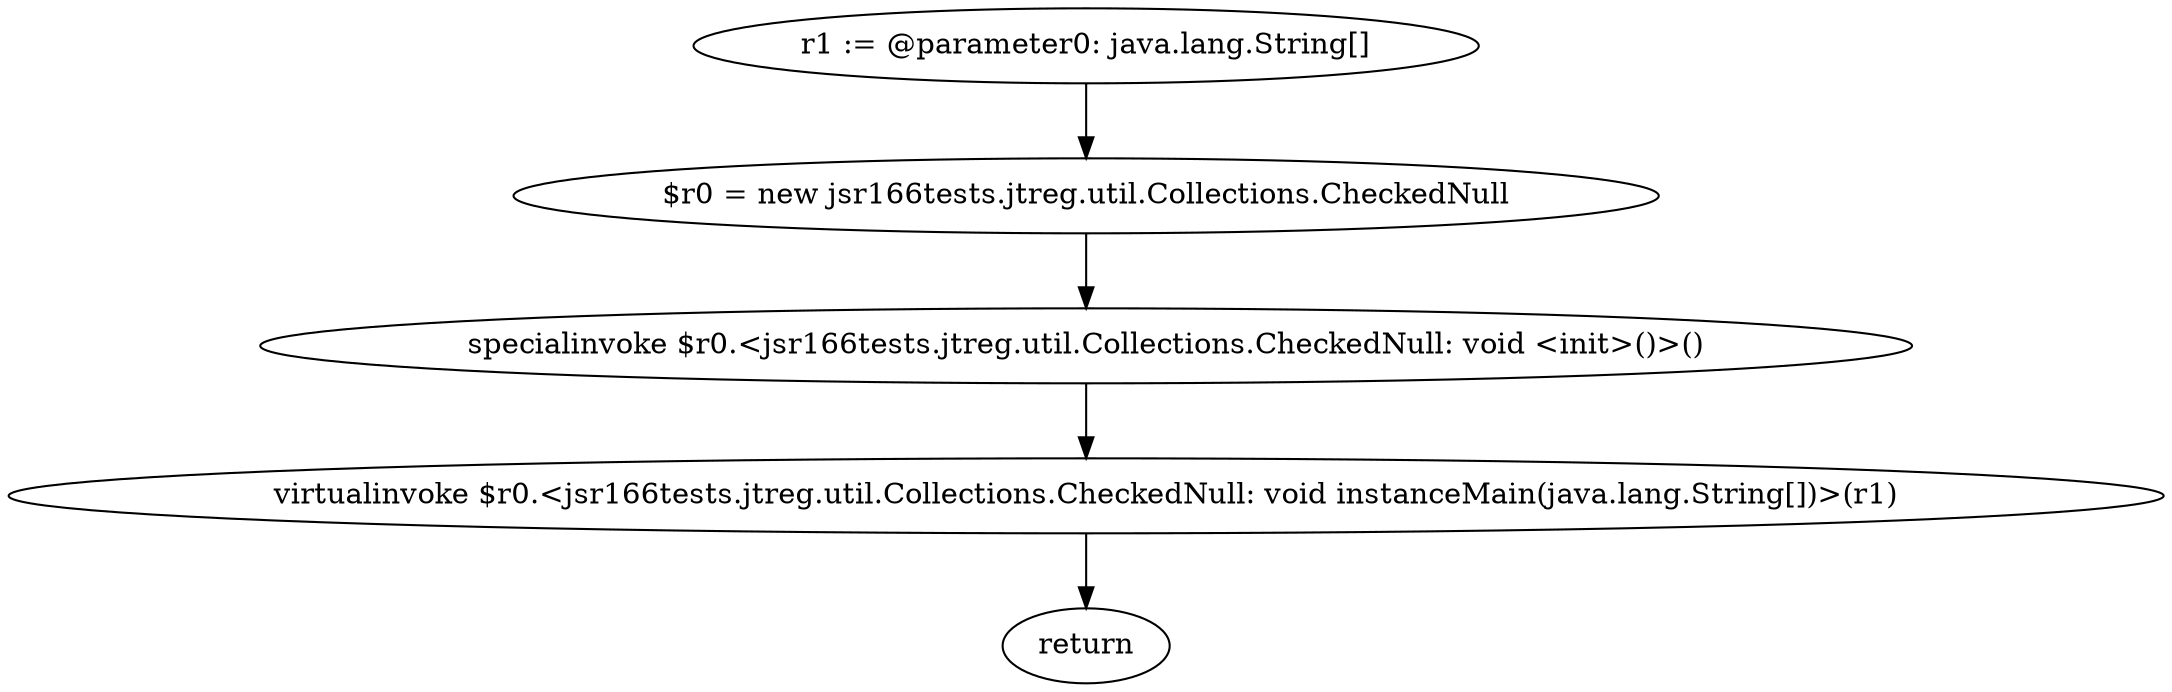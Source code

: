 digraph "unitGraph" {
    "r1 := @parameter0: java.lang.String[]"
    "$r0 = new jsr166tests.jtreg.util.Collections.CheckedNull"
    "specialinvoke $r0.<jsr166tests.jtreg.util.Collections.CheckedNull: void <init>()>()"
    "virtualinvoke $r0.<jsr166tests.jtreg.util.Collections.CheckedNull: void instanceMain(java.lang.String[])>(r1)"
    "return"
    "r1 := @parameter0: java.lang.String[]"->"$r0 = new jsr166tests.jtreg.util.Collections.CheckedNull";
    "$r0 = new jsr166tests.jtreg.util.Collections.CheckedNull"->"specialinvoke $r0.<jsr166tests.jtreg.util.Collections.CheckedNull: void <init>()>()";
    "specialinvoke $r0.<jsr166tests.jtreg.util.Collections.CheckedNull: void <init>()>()"->"virtualinvoke $r0.<jsr166tests.jtreg.util.Collections.CheckedNull: void instanceMain(java.lang.String[])>(r1)";
    "virtualinvoke $r0.<jsr166tests.jtreg.util.Collections.CheckedNull: void instanceMain(java.lang.String[])>(r1)"->"return";
}
